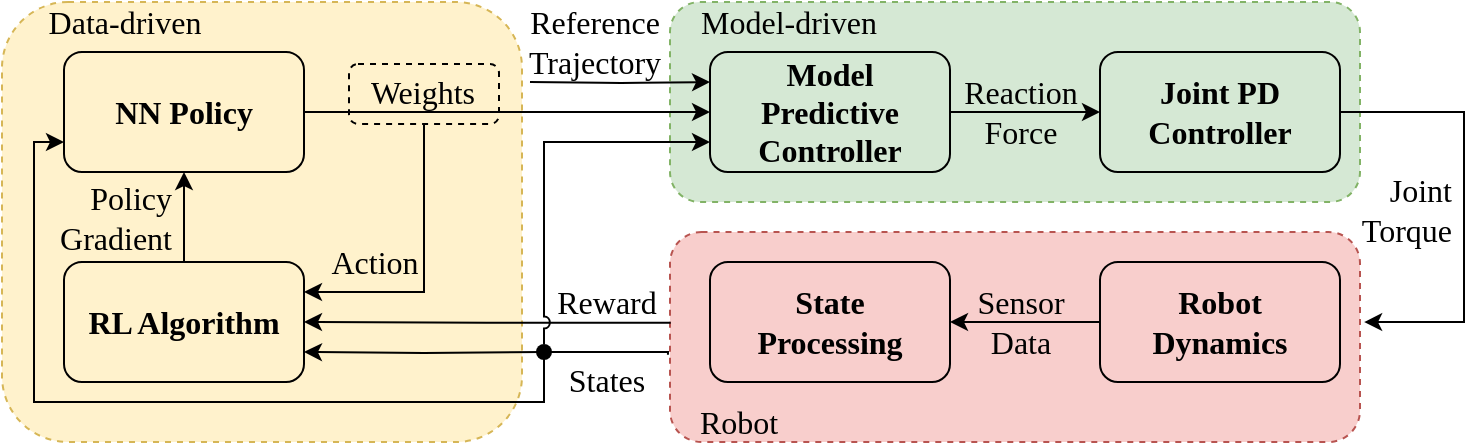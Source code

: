 <mxfile scale="2" border="0">
    <diagram id="y3lX9eNrz7e-Z_JS-NOT" name="第 1 页">
        <mxGraphModel dx="825" dy="479" grid="1" gridSize="10" guides="1" tooltips="1" connect="1" arrows="1" fold="1" page="1" pageScale="1" pageWidth="827" pageHeight="1169" math="1" shadow="0">
            <root>
                <mxCell id="0"/>
                <mxCell id="1" parent="0"/>
                <mxCell id="103" value="" style="rounded=1;whiteSpace=wrap;html=1;fillColor=#f8cecc;dashed=1;fontSize=16;fontFamily=Times New Roman;fontStyle=0;strokeColor=#b85450;" parent="1" vertex="1">
                    <mxGeometry x="363" y="455" width="345" height="105" as="geometry"/>
                </mxCell>
                <mxCell id="TLOZ-Fmwr8OnzwcKuDfj-99" value="" style="rounded=1;whiteSpace=wrap;html=1;shadow=0;glass=0;dashed=1;sketch=0;fontFamily=Times New Roman;fontSize=16;fillColor=#fff2cc;strokeColor=#d6b656;" parent="1" vertex="1">
                    <mxGeometry x="29" y="340" width="260" height="220" as="geometry"/>
                </mxCell>
                <mxCell id="TLOZ-Fmwr8OnzwcKuDfj-39" value="" style="rounded=1;whiteSpace=wrap;html=1;fillColor=#d5e8d4;dashed=1;fontSize=16;fontFamily=Times New Roman;fontStyle=0;strokeColor=#82b366;" parent="1" vertex="1">
                    <mxGeometry x="363" y="340" width="345" height="100" as="geometry"/>
                </mxCell>
                <mxCell id="TLOZ-Fmwr8OnzwcKuDfj-21" value="" style="edgeStyle=orthogonalEdgeStyle;rounded=0;orthogonalLoop=1;jettySize=auto;html=1;fontSize=16;fontFamily=Times New Roman;fontStyle=0" parent="1" source="TLOZ-Fmwr8OnzwcKuDfj-3" target="TLOZ-Fmwr8OnzwcKuDfj-20" edge="1">
                    <mxGeometry relative="1" as="geometry"/>
                </mxCell>
                <mxCell id="TLOZ-Fmwr8OnzwcKuDfj-3" value="Model&lt;br style=&quot;font-size: 16px;&quot;&gt;Predictive&lt;br style=&quot;font-size: 16px;&quot;&gt;Controller" style="rounded=1;whiteSpace=wrap;html=1;fontSize=16;fontFamily=Times New Roman;fontStyle=1;fillColor=none;" parent="1" vertex="1">
                    <mxGeometry x="383" y="365" width="120" height="60" as="geometry"/>
                </mxCell>
                <mxCell id="TLOZ-Fmwr8OnzwcKuDfj-91" style="edgeStyle=orthogonalEdgeStyle;rounded=0;orthogonalLoop=1;jettySize=auto;html=1;entryX=1;entryY=0.5;entryDx=0;entryDy=0;fontFamily=Times New Roman;fontSize=16;startArrow=none;startFill=0;exitX=0.001;exitY=0.432;exitDx=0;exitDy=0;exitPerimeter=0;" parent="1" source="103" target="TLOZ-Fmwr8OnzwcKuDfj-27" edge="1">
                    <mxGeometry relative="1" as="geometry">
                        <mxPoint x="360" y="500" as="sourcePoint"/>
                    </mxGeometry>
                </mxCell>
                <mxCell id="TLOZ-Fmwr8OnzwcKuDfj-92" style="edgeStyle=orthogonalEdgeStyle;rounded=0;orthogonalLoop=1;jettySize=auto;html=1;entryX=1;entryY=0.75;entryDx=0;entryDy=0;fontFamily=Times New Roman;fontSize=16;startArrow=none;startFill=0;" parent="1" target="TLOZ-Fmwr8OnzwcKuDfj-27" edge="1">
                    <mxGeometry relative="1" as="geometry">
                        <mxPoint x="300" y="515" as="sourcePoint"/>
                    </mxGeometry>
                </mxCell>
                <mxCell id="TLOZ-Fmwr8OnzwcKuDfj-93" style="edgeStyle=orthogonalEdgeStyle;orthogonalLoop=1;jettySize=auto;html=1;entryX=0;entryY=0.75;entryDx=0;entryDy=0;fontFamily=Times New Roman;fontSize=16;startArrow=none;startFill=0;jumpStyle=arc;sketch=0;jumpSize=6;rounded=0;" parent="1" source="TLOZ-Fmwr8OnzwcKuDfj-94" target="TLOZ-Fmwr8OnzwcKuDfj-3" edge="1">
                    <mxGeometry relative="1" as="geometry">
                        <mxPoint x="350" y="515" as="sourcePoint"/>
                        <mxPoint x="373" y="410.0" as="targetPoint"/>
                        <Array as="points">
                            <mxPoint x="300" y="410"/>
                        </Array>
                    </mxGeometry>
                </mxCell>
                <mxCell id="TLOZ-Fmwr8OnzwcKuDfj-96" style="edgeStyle=orthogonalEdgeStyle;rounded=0;sketch=0;jumpStyle=none;jumpSize=6;orthogonalLoop=1;jettySize=auto;html=1;fontFamily=Times New Roman;fontSize=16;startArrow=none;startFill=0;fillColor=none;entryX=0;entryY=0.75;entryDx=0;entryDy=0;exitX=-0.003;exitY=0.585;exitDx=0;exitDy=0;exitPerimeter=0;" parent="1" source="103" target="TLOZ-Fmwr8OnzwcKuDfj-6" edge="1">
                    <mxGeometry relative="1" as="geometry">
                        <mxPoint x="305" y="550" as="targetPoint"/>
                        <mxPoint x="330" y="508" as="sourcePoint"/>
                        <Array as="points">
                            <mxPoint x="362" y="515"/>
                            <mxPoint x="300" y="515"/>
                            <mxPoint x="300" y="540"/>
                            <mxPoint x="45" y="540"/>
                            <mxPoint x="45" y="410"/>
                        </Array>
                    </mxGeometry>
                </mxCell>
                <mxCell id="102" style="edgeStyle=none;html=1;exitX=0;exitY=0.5;exitDx=0;exitDy=0;entryX=1;entryY=0.5;entryDx=0;entryDy=0;fontFamily=Times New Roman;fontSize=16;" parent="1" source="TLOZ-Fmwr8OnzwcKuDfj-4" target="100" edge="1">
                    <mxGeometry relative="1" as="geometry"/>
                </mxCell>
                <mxCell id="TLOZ-Fmwr8OnzwcKuDfj-4" value="Robot&lt;br&gt;Dynamics" style="rounded=1;whiteSpace=wrap;html=1;fontSize=16;fontFamily=Times New Roman;fontStyle=1;fillColor=none;" parent="1" vertex="1">
                    <mxGeometry x="578" y="470" width="120" height="60" as="geometry"/>
                </mxCell>
                <mxCell id="16" style="edgeStyle=none;html=1;entryX=0;entryY=0.5;entryDx=0;entryDy=0;fontFamily=Times New Roman;fontSize=16;startArrow=none;exitX=1;exitY=0.5;exitDx=0;exitDy=0;" parent="1" source="TLOZ-Fmwr8OnzwcKuDfj-6" target="TLOZ-Fmwr8OnzwcKuDfj-3" edge="1">
                    <mxGeometry relative="1" as="geometry">
                        <mxPoint x="332.0" y="395" as="sourcePoint"/>
                    </mxGeometry>
                </mxCell>
                <mxCell id="TLOZ-Fmwr8OnzwcKuDfj-6" value="NN Policy" style="rounded=1;whiteSpace=wrap;html=1;fontSize=16;fontFamily=Times New Roman;fontStyle=1;fillColor=none;" parent="1" vertex="1">
                    <mxGeometry x="60" y="365" width="120" height="60" as="geometry"/>
                </mxCell>
                <mxCell id="TLOZ-Fmwr8OnzwcKuDfj-17" value="Reaction&lt;br style=&quot;font-size: 16px;&quot;&gt;Force" style="text;html=1;align=center;verticalAlign=middle;resizable=0;points=[];autosize=1;strokeColor=none;fontSize=16;fontFamily=Times New Roman;fontStyle=0" parent="1" vertex="1">
                    <mxGeometry x="503" y="375" width="70" height="40" as="geometry"/>
                </mxCell>
                <mxCell id="95" value="" style="rounded=1;whiteSpace=wrap;html=1;fontFamily=Times New Roman;fontSize=16;fillColor=none;dashed=1;" parent="1" vertex="1">
                    <mxGeometry x="202.5" y="371" width="75" height="30" as="geometry"/>
                </mxCell>
                <mxCell id="TLOZ-Fmwr8OnzwcKuDfj-81" style="edgeStyle=orthogonalEdgeStyle;rounded=0;orthogonalLoop=1;jettySize=auto;html=1;exitX=1;exitY=0.5;exitDx=0;exitDy=0;fontFamily=Times New Roman;fontSize=16;startArrow=none;startFill=0;entryX=1.006;entryY=0.429;entryDx=0;entryDy=0;entryPerimeter=0;" parent="1" source="TLOZ-Fmwr8OnzwcKuDfj-20" target="103" edge="1">
                    <mxGeometry relative="1" as="geometry">
                        <Array as="points">
                            <mxPoint x="760" y="395"/>
                            <mxPoint x="760" y="500"/>
                        </Array>
                        <mxPoint x="720" y="500" as="targetPoint"/>
                    </mxGeometry>
                </mxCell>
                <mxCell id="TLOZ-Fmwr8OnzwcKuDfj-20" value="Joint PD&lt;br style=&quot;font-size: 16px&quot;&gt;Controller" style="rounded=1;whiteSpace=wrap;html=1;fontSize=16;fontFamily=Times New Roman;fontStyle=1;fillColor=none;" parent="1" vertex="1">
                    <mxGeometry x="578" y="365" width="120" height="60" as="geometry"/>
                </mxCell>
                <mxCell id="TLOZ-Fmwr8OnzwcKuDfj-23" value="Joint&lt;br style=&quot;font-size: 16px&quot;&gt;Torque" style="text;html=1;align=right;verticalAlign=middle;resizable=0;points=[];autosize=1;strokeColor=none;fontSize=16;fontFamily=Times New Roman;fontStyle=0" parent="1" vertex="1">
                    <mxGeometry x="695" y="424" width="60" height="40" as="geometry"/>
                </mxCell>
                <mxCell id="TLOZ-Fmwr8OnzwcKuDfj-28" value="" style="edgeStyle=orthogonalEdgeStyle;rounded=0;orthogonalLoop=1;jettySize=auto;html=1;startArrow=none;startFill=0;fontSize=16;fontFamily=Times New Roman;fontStyle=0" parent="1" source="TLOZ-Fmwr8OnzwcKuDfj-27" target="TLOZ-Fmwr8OnzwcKuDfj-6" edge="1">
                    <mxGeometry relative="1" as="geometry"/>
                </mxCell>
                <mxCell id="TLOZ-Fmwr8OnzwcKuDfj-27" value="RL Algorithm" style="rounded=1;whiteSpace=wrap;html=1;fontSize=16;fontFamily=Times New Roman;fontStyle=1;fillColor=none;" parent="1" vertex="1">
                    <mxGeometry x="60" y="470" width="120" height="60" as="geometry"/>
                </mxCell>
                <mxCell id="TLOZ-Fmwr8OnzwcKuDfj-40" value="Model-driven" style="text;html=1;align=center;verticalAlign=middle;resizable=0;points=[];autosize=1;strokeColor=none;fontSize=16;fontFamily=Times New Roman;fontStyle=0" parent="1" vertex="1">
                    <mxGeometry x="372" y="340" width="100" height="20" as="geometry"/>
                </mxCell>
                <mxCell id="TLOZ-Fmwr8OnzwcKuDfj-45" value="Reference&lt;br&gt;Trajectory" style="text;html=1;align=center;verticalAlign=middle;resizable=0;points=[];autosize=1;strokeColor=none;fontSize=16;fontFamily=Times New Roman;fontStyle=0" parent="1" vertex="1">
                    <mxGeometry x="285" y="340" width="80" height="40" as="geometry"/>
                </mxCell>
                <mxCell id="TLOZ-Fmwr8OnzwcKuDfj-52" value="Policy&lt;br style=&quot;font-size: 16px&quot;&gt;Gradient" style="text;html=1;align=right;verticalAlign=middle;resizable=0;points=[];autosize=1;strokeColor=none;fontSize=16;fontFamily=Times New Roman;fontStyle=0" parent="1" vertex="1">
                    <mxGeometry x="45" y="428" width="70" height="40" as="geometry"/>
                </mxCell>
                <mxCell id="TLOZ-Fmwr8OnzwcKuDfj-53" value="Reward" style="text;html=1;align=center;verticalAlign=middle;resizable=0;points=[];autosize=1;strokeColor=none;fontSize=16;fontFamily=Times New Roman;fontStyle=0" parent="1" vertex="1">
                    <mxGeometry x="296" y="480" width="70" height="20" as="geometry"/>
                </mxCell>
                <mxCell id="TLOZ-Fmwr8OnzwcKuDfj-54" value="Action" style="text;html=1;align=center;verticalAlign=middle;resizable=0;points=[];autosize=1;strokeColor=none;fontSize=16;fontFamily=Times New Roman;fontStyle=0" parent="1" vertex="1">
                    <mxGeometry x="185" y="460" width="60" height="20" as="geometry"/>
                </mxCell>
                <mxCell id="TLOZ-Fmwr8OnzwcKuDfj-87" value="States" style="text;html=1;align=center;verticalAlign=middle;resizable=0;points=[];autosize=1;strokeColor=none;fontSize=16;fontFamily=Times New Roman;" parent="1" vertex="1">
                    <mxGeometry x="306" y="519" width="50" height="20" as="geometry"/>
                </mxCell>
                <mxCell id="TLOZ-Fmwr8OnzwcKuDfj-94" value="" style="ellipse;fillColor=#000000;strokeColor=none;dashed=1;fontFamily=Times New Roman;fontSize=16;aspect=fixed;" parent="1" vertex="1">
                    <mxGeometry x="296" y="511" width="8" height="8" as="geometry"/>
                </mxCell>
                <mxCell id="17" value="Weights" style="text;html=1;align=center;verticalAlign=middle;resizable=0;points=[];autosize=1;strokeColor=none;fontSize=16;fontFamily=Times New Roman;" parent="1" vertex="1">
                    <mxGeometry x="204" y="375" width="70" height="20" as="geometry"/>
                </mxCell>
                <mxCell id="18" value="" style="endArrow=classic;html=1;fontFamily=Times New Roman;fontSize=16;entryX=0;entryY=0.25;entryDx=0;entryDy=0;edgeStyle=orthogonalEdgeStyle;" parent="1" target="TLOZ-Fmwr8OnzwcKuDfj-3" edge="1">
                    <mxGeometry width="50" height="50" relative="1" as="geometry">
                        <mxPoint x="293" y="380" as="sourcePoint"/>
                        <mxPoint x="508" y="360" as="targetPoint"/>
                    </mxGeometry>
                </mxCell>
                <mxCell id="97" style="edgeStyle=orthogonalEdgeStyle;html=1;exitX=0.5;exitY=1;exitDx=0;exitDy=0;entryX=1;entryY=0.25;entryDx=0;entryDy=0;fontFamily=Times New Roman;fontSize=16;rounded=0;" parent="1" source="95" target="TLOZ-Fmwr8OnzwcKuDfj-27" edge="1">
                    <mxGeometry relative="1" as="geometry">
                        <mxPoint x="195" y="485" as="targetPoint"/>
                    </mxGeometry>
                </mxCell>
                <mxCell id="98" value="Data-driven" style="text;html=1;align=center;verticalAlign=middle;resizable=0;points=[];autosize=1;strokeColor=none;fontSize=16;fontFamily=Times New Roman;fontStyle=0" parent="1" vertex="1">
                    <mxGeometry x="45" y="340" width="90" height="20" as="geometry"/>
                </mxCell>
                <mxCell id="99" value="Robot" style="text;html=1;align=center;verticalAlign=middle;resizable=0;points=[];autosize=1;strokeColor=none;fillColor=none;fontFamily=Times New Roman;fontSize=16;" parent="1" vertex="1">
                    <mxGeometry x="372" y="540" width="50" height="20" as="geometry"/>
                </mxCell>
                <mxCell id="100" value="State&lt;br&gt;Processing" style="rounded=1;whiteSpace=wrap;html=1;fontFamily=Times New Roman;fontSize=16;fontStyle=1;fillColor=none;" parent="1" vertex="1">
                    <mxGeometry x="383" y="470" width="120" height="60" as="geometry"/>
                </mxCell>
                <mxCell id="113" value="Sensor&lt;br&gt;Data" style="text;html=1;align=center;verticalAlign=middle;resizable=0;points=[];autosize=1;strokeColor=none;fillColor=none;fontSize=16;fontFamily=Times New Roman;" parent="1" vertex="1">
                    <mxGeometry x="508" y="480" width="60" height="40" as="geometry"/>
                </mxCell>
            </root>
        </mxGraphModel>
    </diagram>
</mxfile>